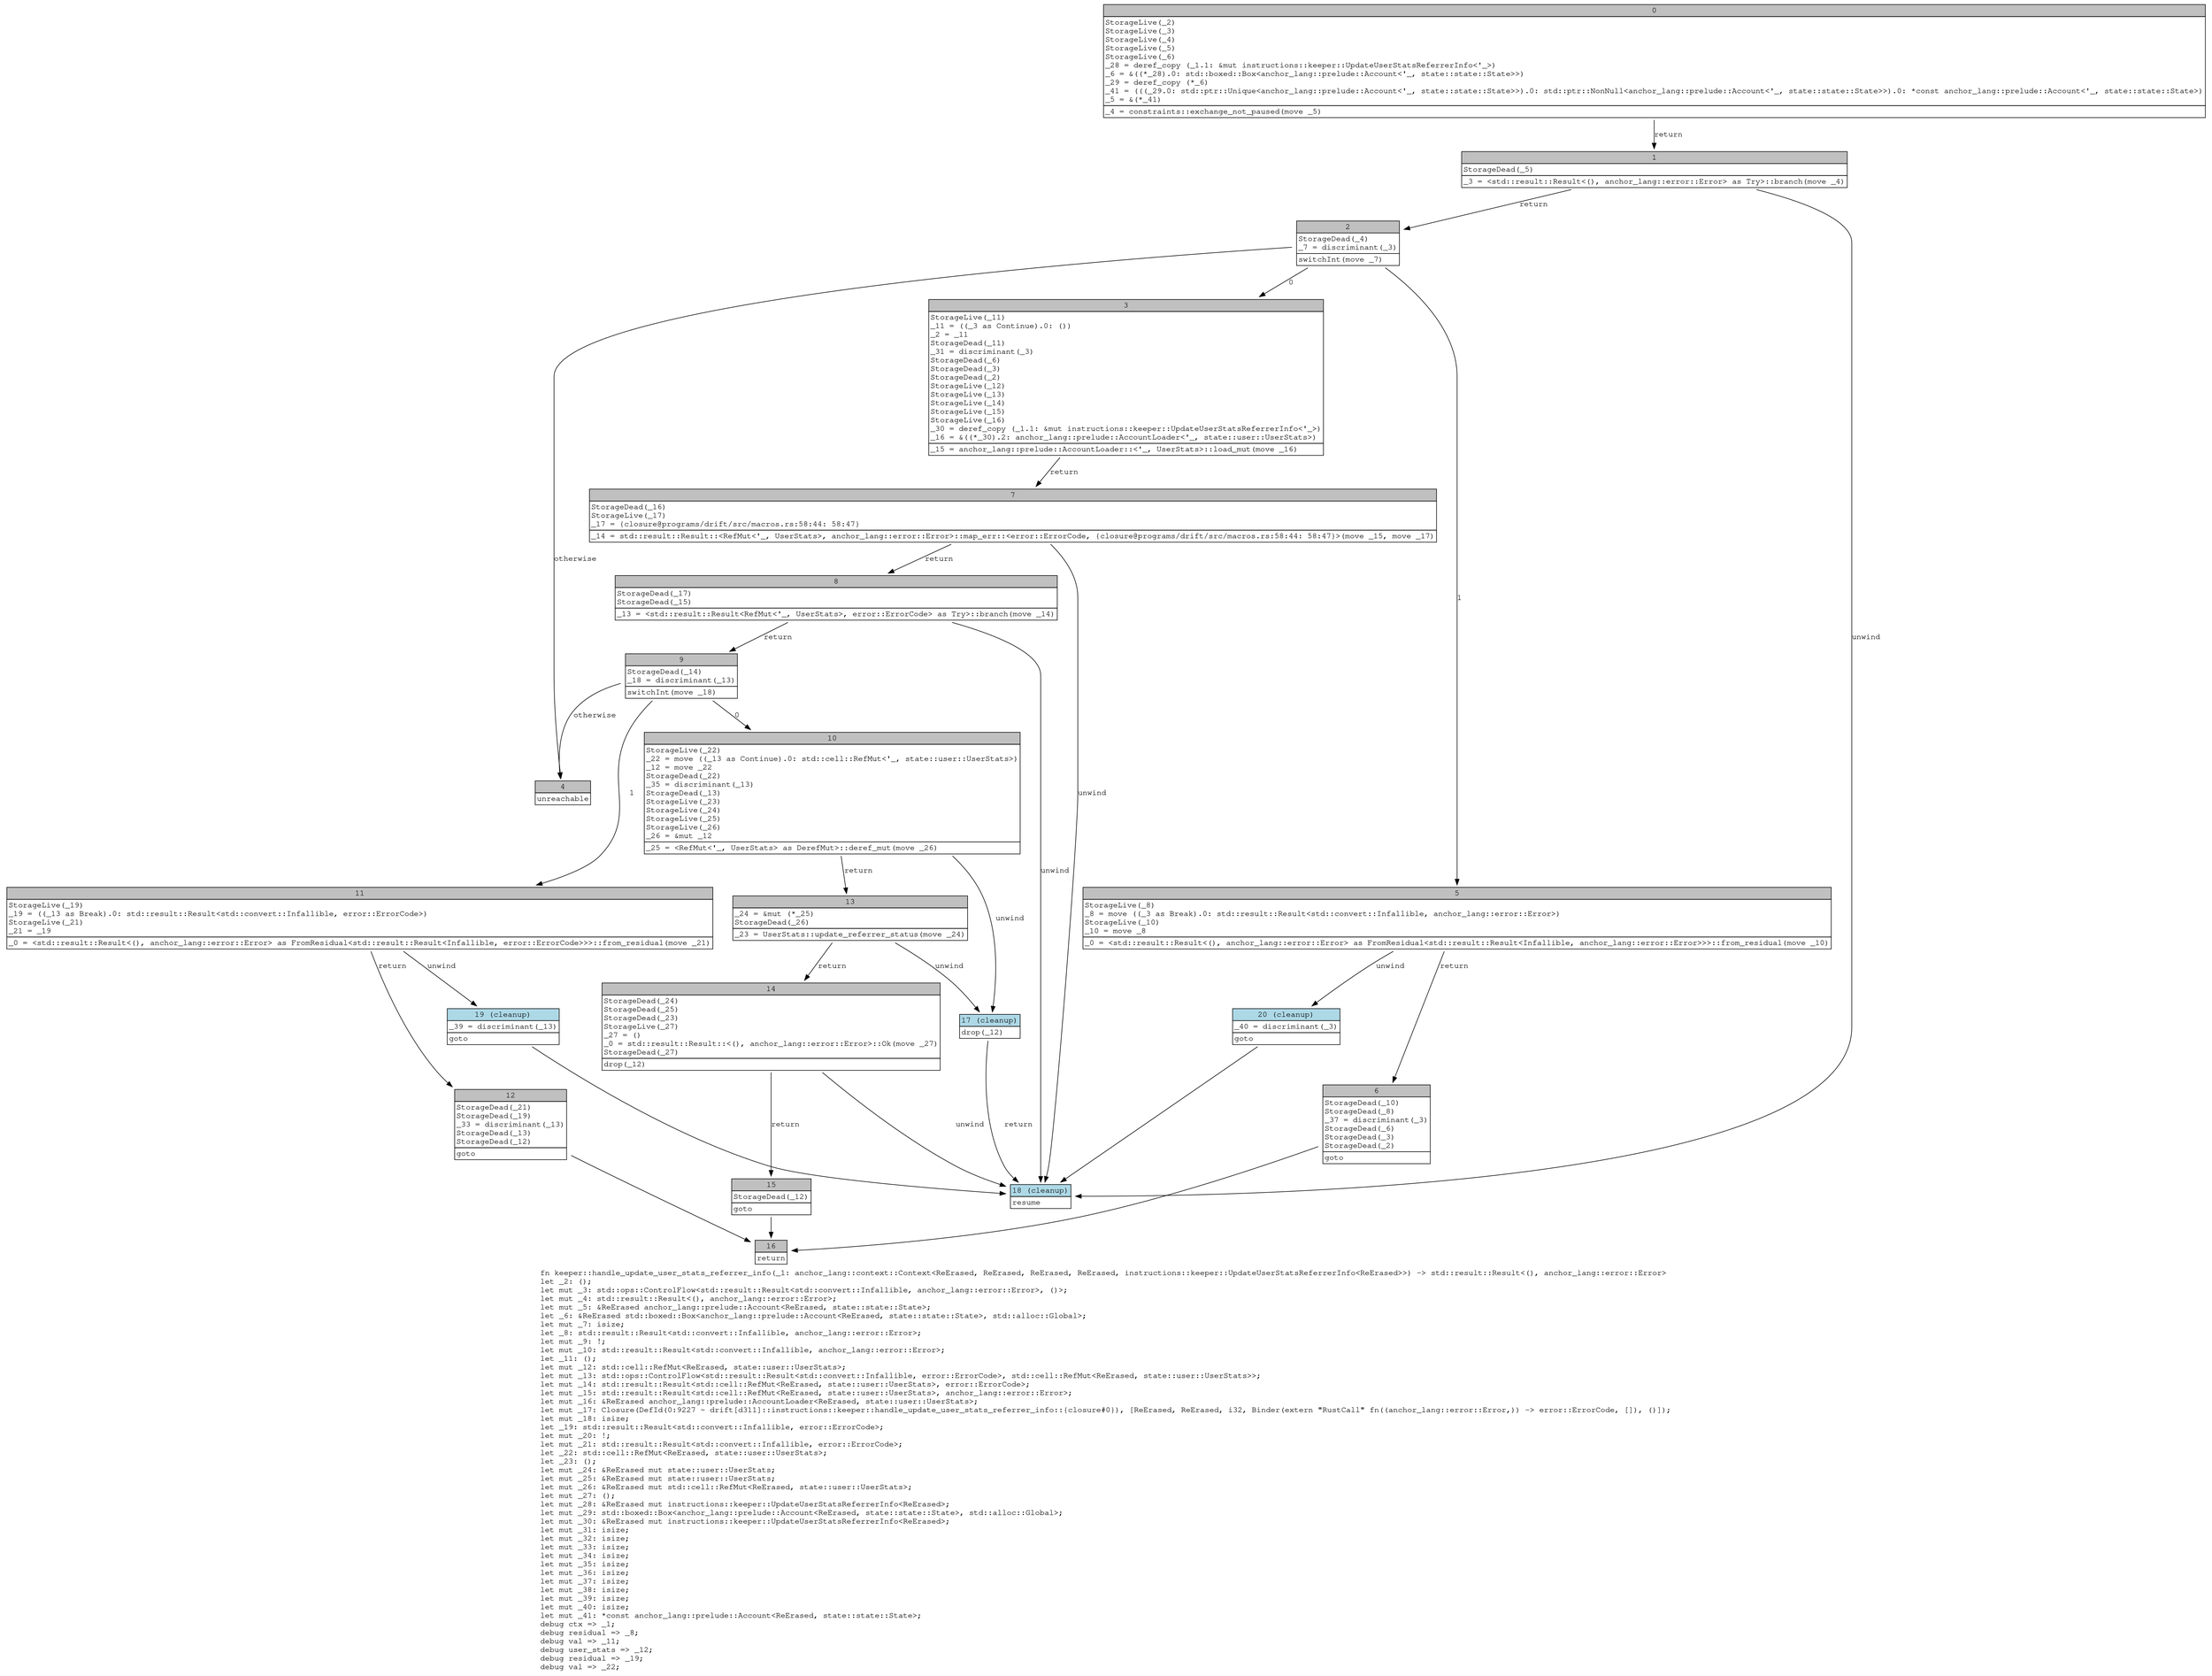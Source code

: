 digraph Mir_0_9224 {
    graph [fontname="Courier, monospace"];
    node [fontname="Courier, monospace"];
    edge [fontname="Courier, monospace"];
    label=<fn keeper::handle_update_user_stats_referrer_info(_1: anchor_lang::context::Context&lt;ReErased, ReErased, ReErased, ReErased, instructions::keeper::UpdateUserStatsReferrerInfo&lt;ReErased&gt;&gt;) -&gt; std::result::Result&lt;(), anchor_lang::error::Error&gt;<br align="left"/>let _2: ();<br align="left"/>let mut _3: std::ops::ControlFlow&lt;std::result::Result&lt;std::convert::Infallible, anchor_lang::error::Error&gt;, ()&gt;;<br align="left"/>let mut _4: std::result::Result&lt;(), anchor_lang::error::Error&gt;;<br align="left"/>let mut _5: &amp;ReErased anchor_lang::prelude::Account&lt;ReErased, state::state::State&gt;;<br align="left"/>let _6: &amp;ReErased std::boxed::Box&lt;anchor_lang::prelude::Account&lt;ReErased, state::state::State&gt;, std::alloc::Global&gt;;<br align="left"/>let mut _7: isize;<br align="left"/>let _8: std::result::Result&lt;std::convert::Infallible, anchor_lang::error::Error&gt;;<br align="left"/>let mut _9: !;<br align="left"/>let mut _10: std::result::Result&lt;std::convert::Infallible, anchor_lang::error::Error&gt;;<br align="left"/>let _11: ();<br align="left"/>let mut _12: std::cell::RefMut&lt;ReErased, state::user::UserStats&gt;;<br align="left"/>let mut _13: std::ops::ControlFlow&lt;std::result::Result&lt;std::convert::Infallible, error::ErrorCode&gt;, std::cell::RefMut&lt;ReErased, state::user::UserStats&gt;&gt;;<br align="left"/>let mut _14: std::result::Result&lt;std::cell::RefMut&lt;ReErased, state::user::UserStats&gt;, error::ErrorCode&gt;;<br align="left"/>let mut _15: std::result::Result&lt;std::cell::RefMut&lt;ReErased, state::user::UserStats&gt;, anchor_lang::error::Error&gt;;<br align="left"/>let mut _16: &amp;ReErased anchor_lang::prelude::AccountLoader&lt;ReErased, state::user::UserStats&gt;;<br align="left"/>let mut _17: Closure(DefId(0:9227 ~ drift[d311]::instructions::keeper::handle_update_user_stats_referrer_info::{closure#0}), [ReErased, ReErased, i32, Binder(extern &quot;RustCall&quot; fn((anchor_lang::error::Error,)) -&gt; error::ErrorCode, []), ()]);<br align="left"/>let mut _18: isize;<br align="left"/>let _19: std::result::Result&lt;std::convert::Infallible, error::ErrorCode&gt;;<br align="left"/>let mut _20: !;<br align="left"/>let mut _21: std::result::Result&lt;std::convert::Infallible, error::ErrorCode&gt;;<br align="left"/>let _22: std::cell::RefMut&lt;ReErased, state::user::UserStats&gt;;<br align="left"/>let _23: ();<br align="left"/>let mut _24: &amp;ReErased mut state::user::UserStats;<br align="left"/>let mut _25: &amp;ReErased mut state::user::UserStats;<br align="left"/>let mut _26: &amp;ReErased mut std::cell::RefMut&lt;ReErased, state::user::UserStats&gt;;<br align="left"/>let mut _27: ();<br align="left"/>let mut _28: &amp;ReErased mut instructions::keeper::UpdateUserStatsReferrerInfo&lt;ReErased&gt;;<br align="left"/>let mut _29: std::boxed::Box&lt;anchor_lang::prelude::Account&lt;ReErased, state::state::State&gt;, std::alloc::Global&gt;;<br align="left"/>let mut _30: &amp;ReErased mut instructions::keeper::UpdateUserStatsReferrerInfo&lt;ReErased&gt;;<br align="left"/>let mut _31: isize;<br align="left"/>let mut _32: isize;<br align="left"/>let mut _33: isize;<br align="left"/>let mut _34: isize;<br align="left"/>let mut _35: isize;<br align="left"/>let mut _36: isize;<br align="left"/>let mut _37: isize;<br align="left"/>let mut _38: isize;<br align="left"/>let mut _39: isize;<br align="left"/>let mut _40: isize;<br align="left"/>let mut _41: *const anchor_lang::prelude::Account&lt;ReErased, state::state::State&gt;;<br align="left"/>debug ctx =&gt; _1;<br align="left"/>debug residual =&gt; _8;<br align="left"/>debug val =&gt; _11;<br align="left"/>debug user_stats =&gt; _12;<br align="left"/>debug residual =&gt; _19;<br align="left"/>debug val =&gt; _22;<br align="left"/>>;
    bb0__0_9224 [shape="none", label=<<table border="0" cellborder="1" cellspacing="0"><tr><td bgcolor="gray" align="center" colspan="1">0</td></tr><tr><td align="left" balign="left">StorageLive(_2)<br/>StorageLive(_3)<br/>StorageLive(_4)<br/>StorageLive(_5)<br/>StorageLive(_6)<br/>_28 = deref_copy (_1.1: &amp;mut instructions::keeper::UpdateUserStatsReferrerInfo&lt;'_&gt;)<br/>_6 = &amp;((*_28).0: std::boxed::Box&lt;anchor_lang::prelude::Account&lt;'_, state::state::State&gt;&gt;)<br/>_29 = deref_copy (*_6)<br/>_41 = (((_29.0: std::ptr::Unique&lt;anchor_lang::prelude::Account&lt;'_, state::state::State&gt;&gt;).0: std::ptr::NonNull&lt;anchor_lang::prelude::Account&lt;'_, state::state::State&gt;&gt;).0: *const anchor_lang::prelude::Account&lt;'_, state::state::State&gt;)<br/>_5 = &amp;(*_41)<br/></td></tr><tr><td align="left">_4 = constraints::exchange_not_paused(move _5)</td></tr></table>>];
    bb1__0_9224 [shape="none", label=<<table border="0" cellborder="1" cellspacing="0"><tr><td bgcolor="gray" align="center" colspan="1">1</td></tr><tr><td align="left" balign="left">StorageDead(_5)<br/></td></tr><tr><td align="left">_3 = &lt;std::result::Result&lt;(), anchor_lang::error::Error&gt; as Try&gt;::branch(move _4)</td></tr></table>>];
    bb2__0_9224 [shape="none", label=<<table border="0" cellborder="1" cellspacing="0"><tr><td bgcolor="gray" align="center" colspan="1">2</td></tr><tr><td align="left" balign="left">StorageDead(_4)<br/>_7 = discriminant(_3)<br/></td></tr><tr><td align="left">switchInt(move _7)</td></tr></table>>];
    bb3__0_9224 [shape="none", label=<<table border="0" cellborder="1" cellspacing="0"><tr><td bgcolor="gray" align="center" colspan="1">3</td></tr><tr><td align="left" balign="left">StorageLive(_11)<br/>_11 = ((_3 as Continue).0: ())<br/>_2 = _11<br/>StorageDead(_11)<br/>_31 = discriminant(_3)<br/>StorageDead(_6)<br/>StorageDead(_3)<br/>StorageDead(_2)<br/>StorageLive(_12)<br/>StorageLive(_13)<br/>StorageLive(_14)<br/>StorageLive(_15)<br/>StorageLive(_16)<br/>_30 = deref_copy (_1.1: &amp;mut instructions::keeper::UpdateUserStatsReferrerInfo&lt;'_&gt;)<br/>_16 = &amp;((*_30).2: anchor_lang::prelude::AccountLoader&lt;'_, state::user::UserStats&gt;)<br/></td></tr><tr><td align="left">_15 = anchor_lang::prelude::AccountLoader::&lt;'_, UserStats&gt;::load_mut(move _16)</td></tr></table>>];
    bb4__0_9224 [shape="none", label=<<table border="0" cellborder="1" cellspacing="0"><tr><td bgcolor="gray" align="center" colspan="1">4</td></tr><tr><td align="left">unreachable</td></tr></table>>];
    bb5__0_9224 [shape="none", label=<<table border="0" cellborder="1" cellspacing="0"><tr><td bgcolor="gray" align="center" colspan="1">5</td></tr><tr><td align="left" balign="left">StorageLive(_8)<br/>_8 = move ((_3 as Break).0: std::result::Result&lt;std::convert::Infallible, anchor_lang::error::Error&gt;)<br/>StorageLive(_10)<br/>_10 = move _8<br/></td></tr><tr><td align="left">_0 = &lt;std::result::Result&lt;(), anchor_lang::error::Error&gt; as FromResidual&lt;std::result::Result&lt;Infallible, anchor_lang::error::Error&gt;&gt;&gt;::from_residual(move _10)</td></tr></table>>];
    bb6__0_9224 [shape="none", label=<<table border="0" cellborder="1" cellspacing="0"><tr><td bgcolor="gray" align="center" colspan="1">6</td></tr><tr><td align="left" balign="left">StorageDead(_10)<br/>StorageDead(_8)<br/>_37 = discriminant(_3)<br/>StorageDead(_6)<br/>StorageDead(_3)<br/>StorageDead(_2)<br/></td></tr><tr><td align="left">goto</td></tr></table>>];
    bb7__0_9224 [shape="none", label=<<table border="0" cellborder="1" cellspacing="0"><tr><td bgcolor="gray" align="center" colspan="1">7</td></tr><tr><td align="left" balign="left">StorageDead(_16)<br/>StorageLive(_17)<br/>_17 = {closure@programs/drift/src/macros.rs:58:44: 58:47}<br/></td></tr><tr><td align="left">_14 = std::result::Result::&lt;RefMut&lt;'_, UserStats&gt;, anchor_lang::error::Error&gt;::map_err::&lt;error::ErrorCode, {closure@programs/drift/src/macros.rs:58:44: 58:47}&gt;(move _15, move _17)</td></tr></table>>];
    bb8__0_9224 [shape="none", label=<<table border="0" cellborder="1" cellspacing="0"><tr><td bgcolor="gray" align="center" colspan="1">8</td></tr><tr><td align="left" balign="left">StorageDead(_17)<br/>StorageDead(_15)<br/></td></tr><tr><td align="left">_13 = &lt;std::result::Result&lt;RefMut&lt;'_, UserStats&gt;, error::ErrorCode&gt; as Try&gt;::branch(move _14)</td></tr></table>>];
    bb9__0_9224 [shape="none", label=<<table border="0" cellborder="1" cellspacing="0"><tr><td bgcolor="gray" align="center" colspan="1">9</td></tr><tr><td align="left" balign="left">StorageDead(_14)<br/>_18 = discriminant(_13)<br/></td></tr><tr><td align="left">switchInt(move _18)</td></tr></table>>];
    bb10__0_9224 [shape="none", label=<<table border="0" cellborder="1" cellspacing="0"><tr><td bgcolor="gray" align="center" colspan="1">10</td></tr><tr><td align="left" balign="left">StorageLive(_22)<br/>_22 = move ((_13 as Continue).0: std::cell::RefMut&lt;'_, state::user::UserStats&gt;)<br/>_12 = move _22<br/>StorageDead(_22)<br/>_35 = discriminant(_13)<br/>StorageDead(_13)<br/>StorageLive(_23)<br/>StorageLive(_24)<br/>StorageLive(_25)<br/>StorageLive(_26)<br/>_26 = &amp;mut _12<br/></td></tr><tr><td align="left">_25 = &lt;RefMut&lt;'_, UserStats&gt; as DerefMut&gt;::deref_mut(move _26)</td></tr></table>>];
    bb11__0_9224 [shape="none", label=<<table border="0" cellborder="1" cellspacing="0"><tr><td bgcolor="gray" align="center" colspan="1">11</td></tr><tr><td align="left" balign="left">StorageLive(_19)<br/>_19 = ((_13 as Break).0: std::result::Result&lt;std::convert::Infallible, error::ErrorCode&gt;)<br/>StorageLive(_21)<br/>_21 = _19<br/></td></tr><tr><td align="left">_0 = &lt;std::result::Result&lt;(), anchor_lang::error::Error&gt; as FromResidual&lt;std::result::Result&lt;Infallible, error::ErrorCode&gt;&gt;&gt;::from_residual(move _21)</td></tr></table>>];
    bb12__0_9224 [shape="none", label=<<table border="0" cellborder="1" cellspacing="0"><tr><td bgcolor="gray" align="center" colspan="1">12</td></tr><tr><td align="left" balign="left">StorageDead(_21)<br/>StorageDead(_19)<br/>_33 = discriminant(_13)<br/>StorageDead(_13)<br/>StorageDead(_12)<br/></td></tr><tr><td align="left">goto</td></tr></table>>];
    bb13__0_9224 [shape="none", label=<<table border="0" cellborder="1" cellspacing="0"><tr><td bgcolor="gray" align="center" colspan="1">13</td></tr><tr><td align="left" balign="left">_24 = &amp;mut (*_25)<br/>StorageDead(_26)<br/></td></tr><tr><td align="left">_23 = UserStats::update_referrer_status(move _24)</td></tr></table>>];
    bb14__0_9224 [shape="none", label=<<table border="0" cellborder="1" cellspacing="0"><tr><td bgcolor="gray" align="center" colspan="1">14</td></tr><tr><td align="left" balign="left">StorageDead(_24)<br/>StorageDead(_25)<br/>StorageDead(_23)<br/>StorageLive(_27)<br/>_27 = ()<br/>_0 = std::result::Result::&lt;(), anchor_lang::error::Error&gt;::Ok(move _27)<br/>StorageDead(_27)<br/></td></tr><tr><td align="left">drop(_12)</td></tr></table>>];
    bb15__0_9224 [shape="none", label=<<table border="0" cellborder="1" cellspacing="0"><tr><td bgcolor="gray" align="center" colspan="1">15</td></tr><tr><td align="left" balign="left">StorageDead(_12)<br/></td></tr><tr><td align="left">goto</td></tr></table>>];
    bb16__0_9224 [shape="none", label=<<table border="0" cellborder="1" cellspacing="0"><tr><td bgcolor="gray" align="center" colspan="1">16</td></tr><tr><td align="left">return</td></tr></table>>];
    bb17__0_9224 [shape="none", label=<<table border="0" cellborder="1" cellspacing="0"><tr><td bgcolor="lightblue" align="center" colspan="1">17 (cleanup)</td></tr><tr><td align="left">drop(_12)</td></tr></table>>];
    bb18__0_9224 [shape="none", label=<<table border="0" cellborder="1" cellspacing="0"><tr><td bgcolor="lightblue" align="center" colspan="1">18 (cleanup)</td></tr><tr><td align="left">resume</td></tr></table>>];
    bb19__0_9224 [shape="none", label=<<table border="0" cellborder="1" cellspacing="0"><tr><td bgcolor="lightblue" align="center" colspan="1">19 (cleanup)</td></tr><tr><td align="left" balign="left">_39 = discriminant(_13)<br/></td></tr><tr><td align="left">goto</td></tr></table>>];
    bb20__0_9224 [shape="none", label=<<table border="0" cellborder="1" cellspacing="0"><tr><td bgcolor="lightblue" align="center" colspan="1">20 (cleanup)</td></tr><tr><td align="left" balign="left">_40 = discriminant(_3)<br/></td></tr><tr><td align="left">goto</td></tr></table>>];
    bb0__0_9224 -> bb1__0_9224 [label="return"];
    bb1__0_9224 -> bb2__0_9224 [label="return"];
    bb1__0_9224 -> bb18__0_9224 [label="unwind"];
    bb2__0_9224 -> bb3__0_9224 [label="0"];
    bb2__0_9224 -> bb5__0_9224 [label="1"];
    bb2__0_9224 -> bb4__0_9224 [label="otherwise"];
    bb3__0_9224 -> bb7__0_9224 [label="return"];
    bb5__0_9224 -> bb6__0_9224 [label="return"];
    bb5__0_9224 -> bb20__0_9224 [label="unwind"];
    bb6__0_9224 -> bb16__0_9224 [label=""];
    bb7__0_9224 -> bb8__0_9224 [label="return"];
    bb7__0_9224 -> bb18__0_9224 [label="unwind"];
    bb8__0_9224 -> bb9__0_9224 [label="return"];
    bb8__0_9224 -> bb18__0_9224 [label="unwind"];
    bb9__0_9224 -> bb10__0_9224 [label="0"];
    bb9__0_9224 -> bb11__0_9224 [label="1"];
    bb9__0_9224 -> bb4__0_9224 [label="otherwise"];
    bb10__0_9224 -> bb13__0_9224 [label="return"];
    bb10__0_9224 -> bb17__0_9224 [label="unwind"];
    bb11__0_9224 -> bb12__0_9224 [label="return"];
    bb11__0_9224 -> bb19__0_9224 [label="unwind"];
    bb12__0_9224 -> bb16__0_9224 [label=""];
    bb13__0_9224 -> bb14__0_9224 [label="return"];
    bb13__0_9224 -> bb17__0_9224 [label="unwind"];
    bb14__0_9224 -> bb15__0_9224 [label="return"];
    bb14__0_9224 -> bb18__0_9224 [label="unwind"];
    bb15__0_9224 -> bb16__0_9224 [label=""];
    bb17__0_9224 -> bb18__0_9224 [label="return"];
    bb19__0_9224 -> bb18__0_9224 [label=""];
    bb20__0_9224 -> bb18__0_9224 [label=""];
}
